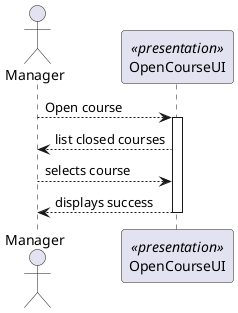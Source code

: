 @startuml
'http://plantuml.com/skinparam.html
skinparam handwritten false
skinparam packageStyle rect
skinparam defaultFontName FG Virgil
skinparam shadowing false

actor Manager as Actor
participant OpenCourseUI as UI <<presentation>>



Actor --> UI: Open course
activate UI

        UI-->Actor: list closed courses

        Actor --> UI : selects course

         UI --> Actor : displays success


deactivate UI
@enduml